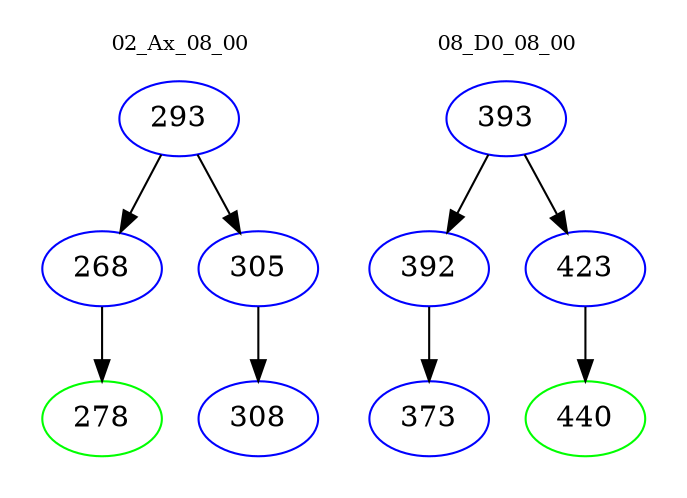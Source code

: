 digraph{
subgraph cluster_0 {
color = white
label = "02_Ax_08_00";
fontsize=10;
T0_293 [label="293", color="blue"]
T0_293 -> T0_268 [color="black"]
T0_268 [label="268", color="blue"]
T0_268 -> T0_278 [color="black"]
T0_278 [label="278", color="green"]
T0_293 -> T0_305 [color="black"]
T0_305 [label="305", color="blue"]
T0_305 -> T0_308 [color="black"]
T0_308 [label="308", color="blue"]
}
subgraph cluster_1 {
color = white
label = "08_D0_08_00";
fontsize=10;
T1_393 [label="393", color="blue"]
T1_393 -> T1_392 [color="black"]
T1_392 [label="392", color="blue"]
T1_392 -> T1_373 [color="black"]
T1_373 [label="373", color="blue"]
T1_393 -> T1_423 [color="black"]
T1_423 [label="423", color="blue"]
T1_423 -> T1_440 [color="black"]
T1_440 [label="440", color="green"]
}
}
